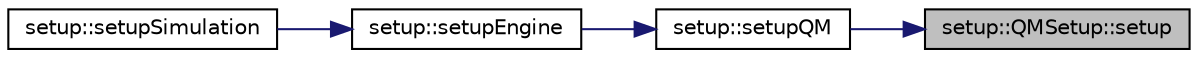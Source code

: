 digraph "setup::QMSetup::setup"
{
 // LATEX_PDF_SIZE
  edge [fontname="Helvetica",fontsize="10",labelfontname="Helvetica",labelfontsize="10"];
  node [fontname="Helvetica",fontsize="10",shape=record];
  rankdir="RL";
  Node1 [label="setup::QMSetup::setup",height=0.2,width=0.4,color="black", fillcolor="grey75", style="filled", fontcolor="black",tooltip="setup QM-MD for all subtypes"];
  Node1 -> Node2 [dir="back",color="midnightblue",fontsize="10",style="solid",fontname="Helvetica"];
  Node2 [label="setup::setupQM",height=0.2,width=0.4,color="black", fillcolor="white", style="filled",URL="$namespacesetup.html#aeb7718c0af5497ac17ca90b04986fdb1",tooltip="wrapper to build QMSetup object and call setup"];
  Node2 -> Node3 [dir="back",color="midnightblue",fontsize="10",style="solid",fontname="Helvetica"];
  Node3 [label="setup::setupEngine",height=0.2,width=0.4,color="black", fillcolor="white", style="filled",URL="$namespacesetup.html#aa83171046bbca205b3db6e0cd2dbc4e1",tooltip="setup the engine"];
  Node3 -> Node4 [dir="back",color="midnightblue",fontsize="10",style="solid",fontname="Helvetica"];
  Node4 [label="setup::setupSimulation",height=0.2,width=0.4,color="black", fillcolor="white", style="filled",URL="$namespacesetup.html#a1c000cdfa46aed7d8018017635915ae1",tooltip="setup the engine"];
}
